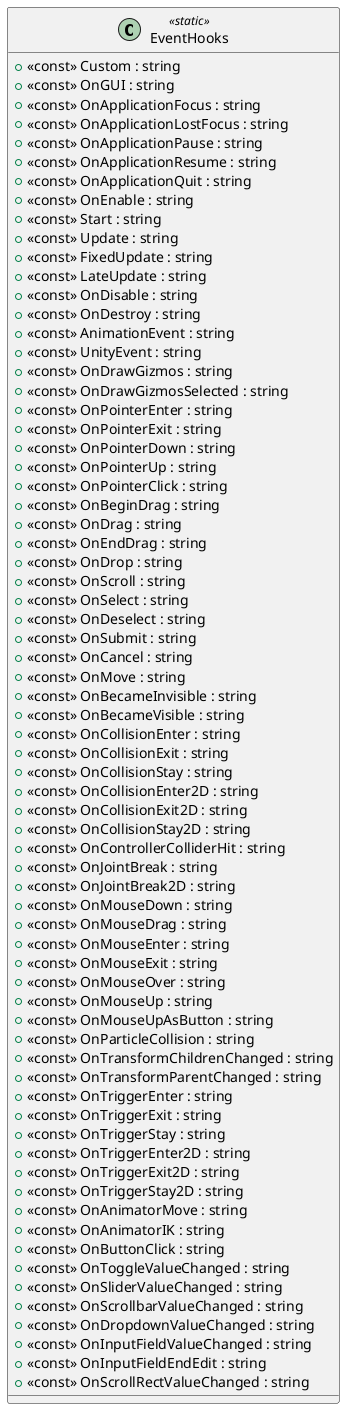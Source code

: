 @startuml
class EventHooks <<static>> {
    + <<const>> Custom : string
    + <<const>> OnGUI : string
    + <<const>> OnApplicationFocus : string
    + <<const>> OnApplicationLostFocus : string
    + <<const>> OnApplicationPause : string
    + <<const>> OnApplicationResume : string
    + <<const>> OnApplicationQuit : string
    + <<const>> OnEnable : string
    + <<const>> Start : string
    + <<const>> Update : string
    + <<const>> FixedUpdate : string
    + <<const>> LateUpdate : string
    + <<const>> OnDisable : string
    + <<const>> OnDestroy : string
    + <<const>> AnimationEvent : string
    + <<const>> UnityEvent : string
    + <<const>> OnDrawGizmos : string
    + <<const>> OnDrawGizmosSelected : string
    + <<const>> OnPointerEnter : string
    + <<const>> OnPointerExit : string
    + <<const>> OnPointerDown : string
    + <<const>> OnPointerUp : string
    + <<const>> OnPointerClick : string
    + <<const>> OnBeginDrag : string
    + <<const>> OnDrag : string
    + <<const>> OnEndDrag : string
    + <<const>> OnDrop : string
    + <<const>> OnScroll : string
    + <<const>> OnSelect : string
    + <<const>> OnDeselect : string
    + <<const>> OnSubmit : string
    + <<const>> OnCancel : string
    + <<const>> OnMove : string
    + <<const>> OnBecameInvisible : string
    + <<const>> OnBecameVisible : string
    + <<const>> OnCollisionEnter : string
    + <<const>> OnCollisionExit : string
    + <<const>> OnCollisionStay : string
    + <<const>> OnCollisionEnter2D : string
    + <<const>> OnCollisionExit2D : string
    + <<const>> OnCollisionStay2D : string
    + <<const>> OnControllerColliderHit : string
    + <<const>> OnJointBreak : string
    + <<const>> OnJointBreak2D : string
    + <<const>> OnMouseDown : string
    + <<const>> OnMouseDrag : string
    + <<const>> OnMouseEnter : string
    + <<const>> OnMouseExit : string
    + <<const>> OnMouseOver : string
    + <<const>> OnMouseUp : string
    + <<const>> OnMouseUpAsButton : string
    + <<const>> OnParticleCollision : string
    + <<const>> OnTransformChildrenChanged : string
    + <<const>> OnTransformParentChanged : string
    + <<const>> OnTriggerEnter : string
    + <<const>> OnTriggerExit : string
    + <<const>> OnTriggerStay : string
    + <<const>> OnTriggerEnter2D : string
    + <<const>> OnTriggerExit2D : string
    + <<const>> OnTriggerStay2D : string
    + <<const>> OnAnimatorMove : string
    + <<const>> OnAnimatorIK : string
    + <<const>> OnButtonClick : string
    + <<const>> OnToggleValueChanged : string
    + <<const>> OnSliderValueChanged : string
    + <<const>> OnScrollbarValueChanged : string
    + <<const>> OnDropdownValueChanged : string
    + <<const>> OnInputFieldValueChanged : string
    + <<const>> OnInputFieldEndEdit : string
    + <<const>> OnScrollRectValueChanged : string
}
@enduml
